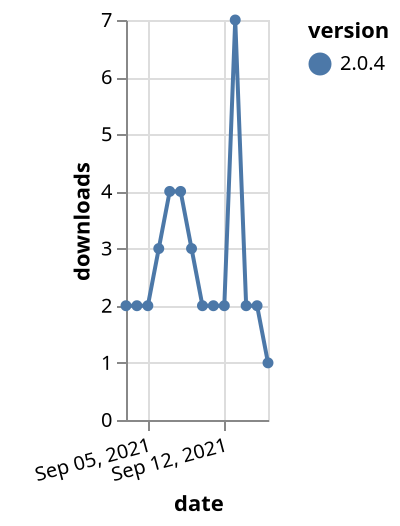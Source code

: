 {"$schema": "https://vega.github.io/schema/vega-lite/v5.json", "description": "A simple bar chart with embedded data.", "data": {"values": [{"date": "2021-09-03", "total": 3156, "delta": 2, "version": "2.0.4"}, {"date": "2021-09-04", "total": 3158, "delta": 2, "version": "2.0.4"}, {"date": "2021-09-05", "total": 3160, "delta": 2, "version": "2.0.4"}, {"date": "2021-09-06", "total": 3163, "delta": 3, "version": "2.0.4"}, {"date": "2021-09-07", "total": 3167, "delta": 4, "version": "2.0.4"}, {"date": "2021-09-08", "total": 3171, "delta": 4, "version": "2.0.4"}, {"date": "2021-09-09", "total": 3174, "delta": 3, "version": "2.0.4"}, {"date": "2021-09-10", "total": 3176, "delta": 2, "version": "2.0.4"}, {"date": "2021-09-11", "total": 3178, "delta": 2, "version": "2.0.4"}, {"date": "2021-09-12", "total": 3180, "delta": 2, "version": "2.0.4"}, {"date": "2021-09-13", "total": 3187, "delta": 7, "version": "2.0.4"}, {"date": "2021-09-14", "total": 3189, "delta": 2, "version": "2.0.4"}, {"date": "2021-09-15", "total": 3191, "delta": 2, "version": "2.0.4"}, {"date": "2021-09-16", "total": 3192, "delta": 1, "version": "2.0.4"}]}, "width": "container", "mark": {"type": "line", "point": {"filled": true}}, "encoding": {"x": {"field": "date", "type": "temporal", "timeUnit": "yearmonthdate", "title": "date", "axis": {"labelAngle": -15}}, "y": {"field": "delta", "type": "quantitative", "title": "downloads"}, "color": {"field": "version", "type": "nominal"}, "tooltip": {"field": "delta"}}}